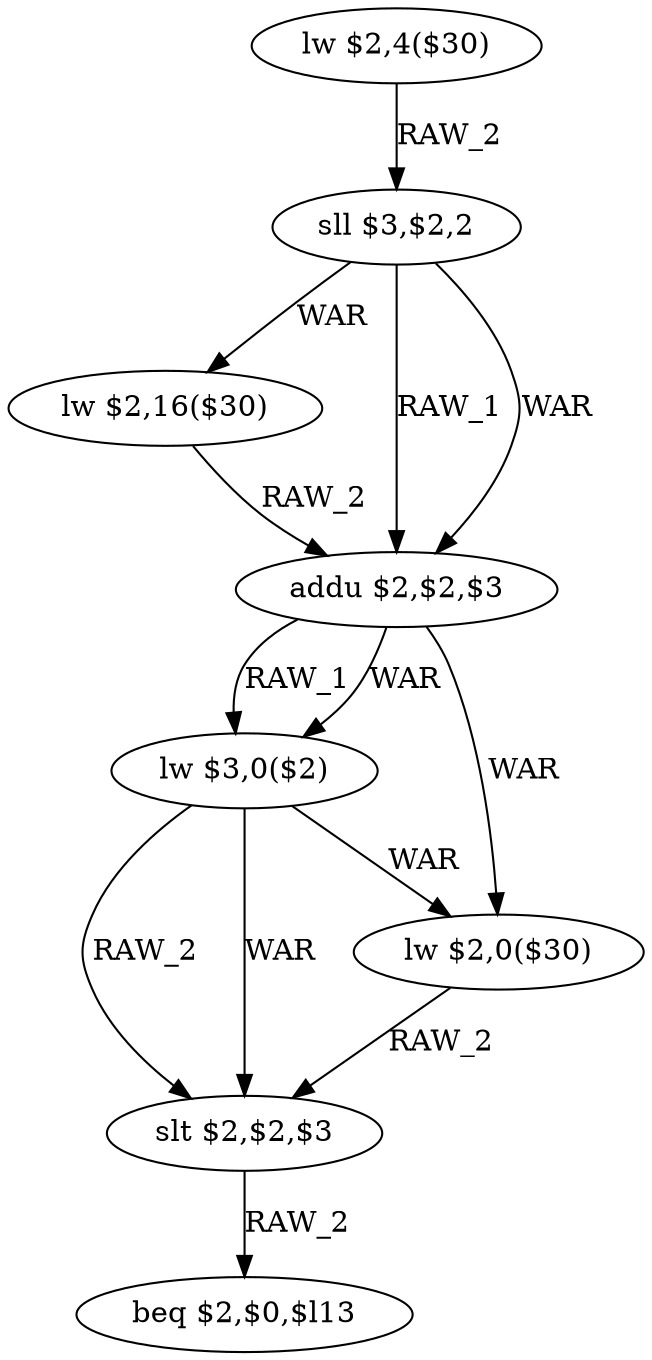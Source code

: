 digraph G1 {
node [shape = ellipse];
i0 [label = "lw $2,4($30)"] ;
i0 ->  i1 [label= "RAW_2"];
i1 [label = "sll $3,$2,2"] ;
i1 ->  i2 [label= "WAR"];
i1 ->  i3 [label= "RAW_1"];
i1 ->  i3 [label= "WAR"];
i2 [label = "lw $2,16($30)"] ;
i2 ->  i3 [label= "RAW_2"];
i3 [label = "addu $2,$2,$3"] ;
i3 ->  i4 [label= "RAW_1"];
i3 ->  i4 [label= "WAR"];
i3 ->  i5 [label= "WAR"];
i4 [label = "lw $3,0($2)"] ;
i4 ->  i5 [label= "WAR"];
i4 ->  i6 [label= "RAW_2"];
i4 ->  i6 [label= "WAR"];
i5 [label = "lw $2,0($30)"] ;
i5 ->  i6 [label= "RAW_2"];
i6 [label = "slt $2,$2,$3"] ;
i6 ->  i7 [label= "RAW_2"];
i7 [label = "beq $2,$0,$l13"] ;
}
